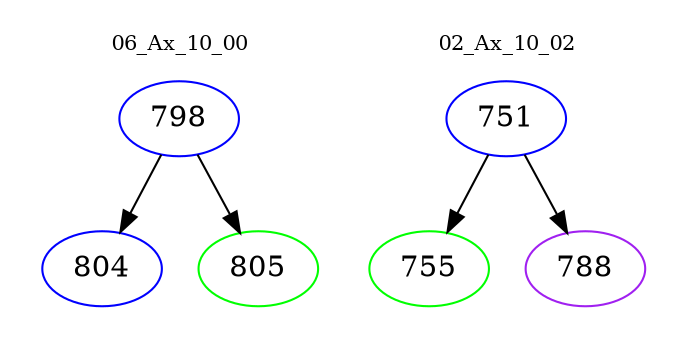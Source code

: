 digraph{
subgraph cluster_0 {
color = white
label = "06_Ax_10_00";
fontsize=10;
T0_798 [label="798", color="blue"]
T0_798 -> T0_804 [color="black"]
T0_804 [label="804", color="blue"]
T0_798 -> T0_805 [color="black"]
T0_805 [label="805", color="green"]
}
subgraph cluster_1 {
color = white
label = "02_Ax_10_02";
fontsize=10;
T1_751 [label="751", color="blue"]
T1_751 -> T1_755 [color="black"]
T1_755 [label="755", color="green"]
T1_751 -> T1_788 [color="black"]
T1_788 [label="788", color="purple"]
}
}
